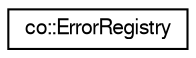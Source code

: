 digraph G
{
  edge [fontname="FreeSans",fontsize="10",labelfontname="FreeSans",labelfontsize="10"];
  node [fontname="FreeSans",fontsize="10",shape=record];
  rankdir="LR";
  Node1 [label="co::ErrorRegistry",height=0.2,width=0.4,color="black", fillcolor="white", style="filled",URL="$classco_1_1ErrorRegistry.html",tooltip="The registry translating error codes to strings."];
}
